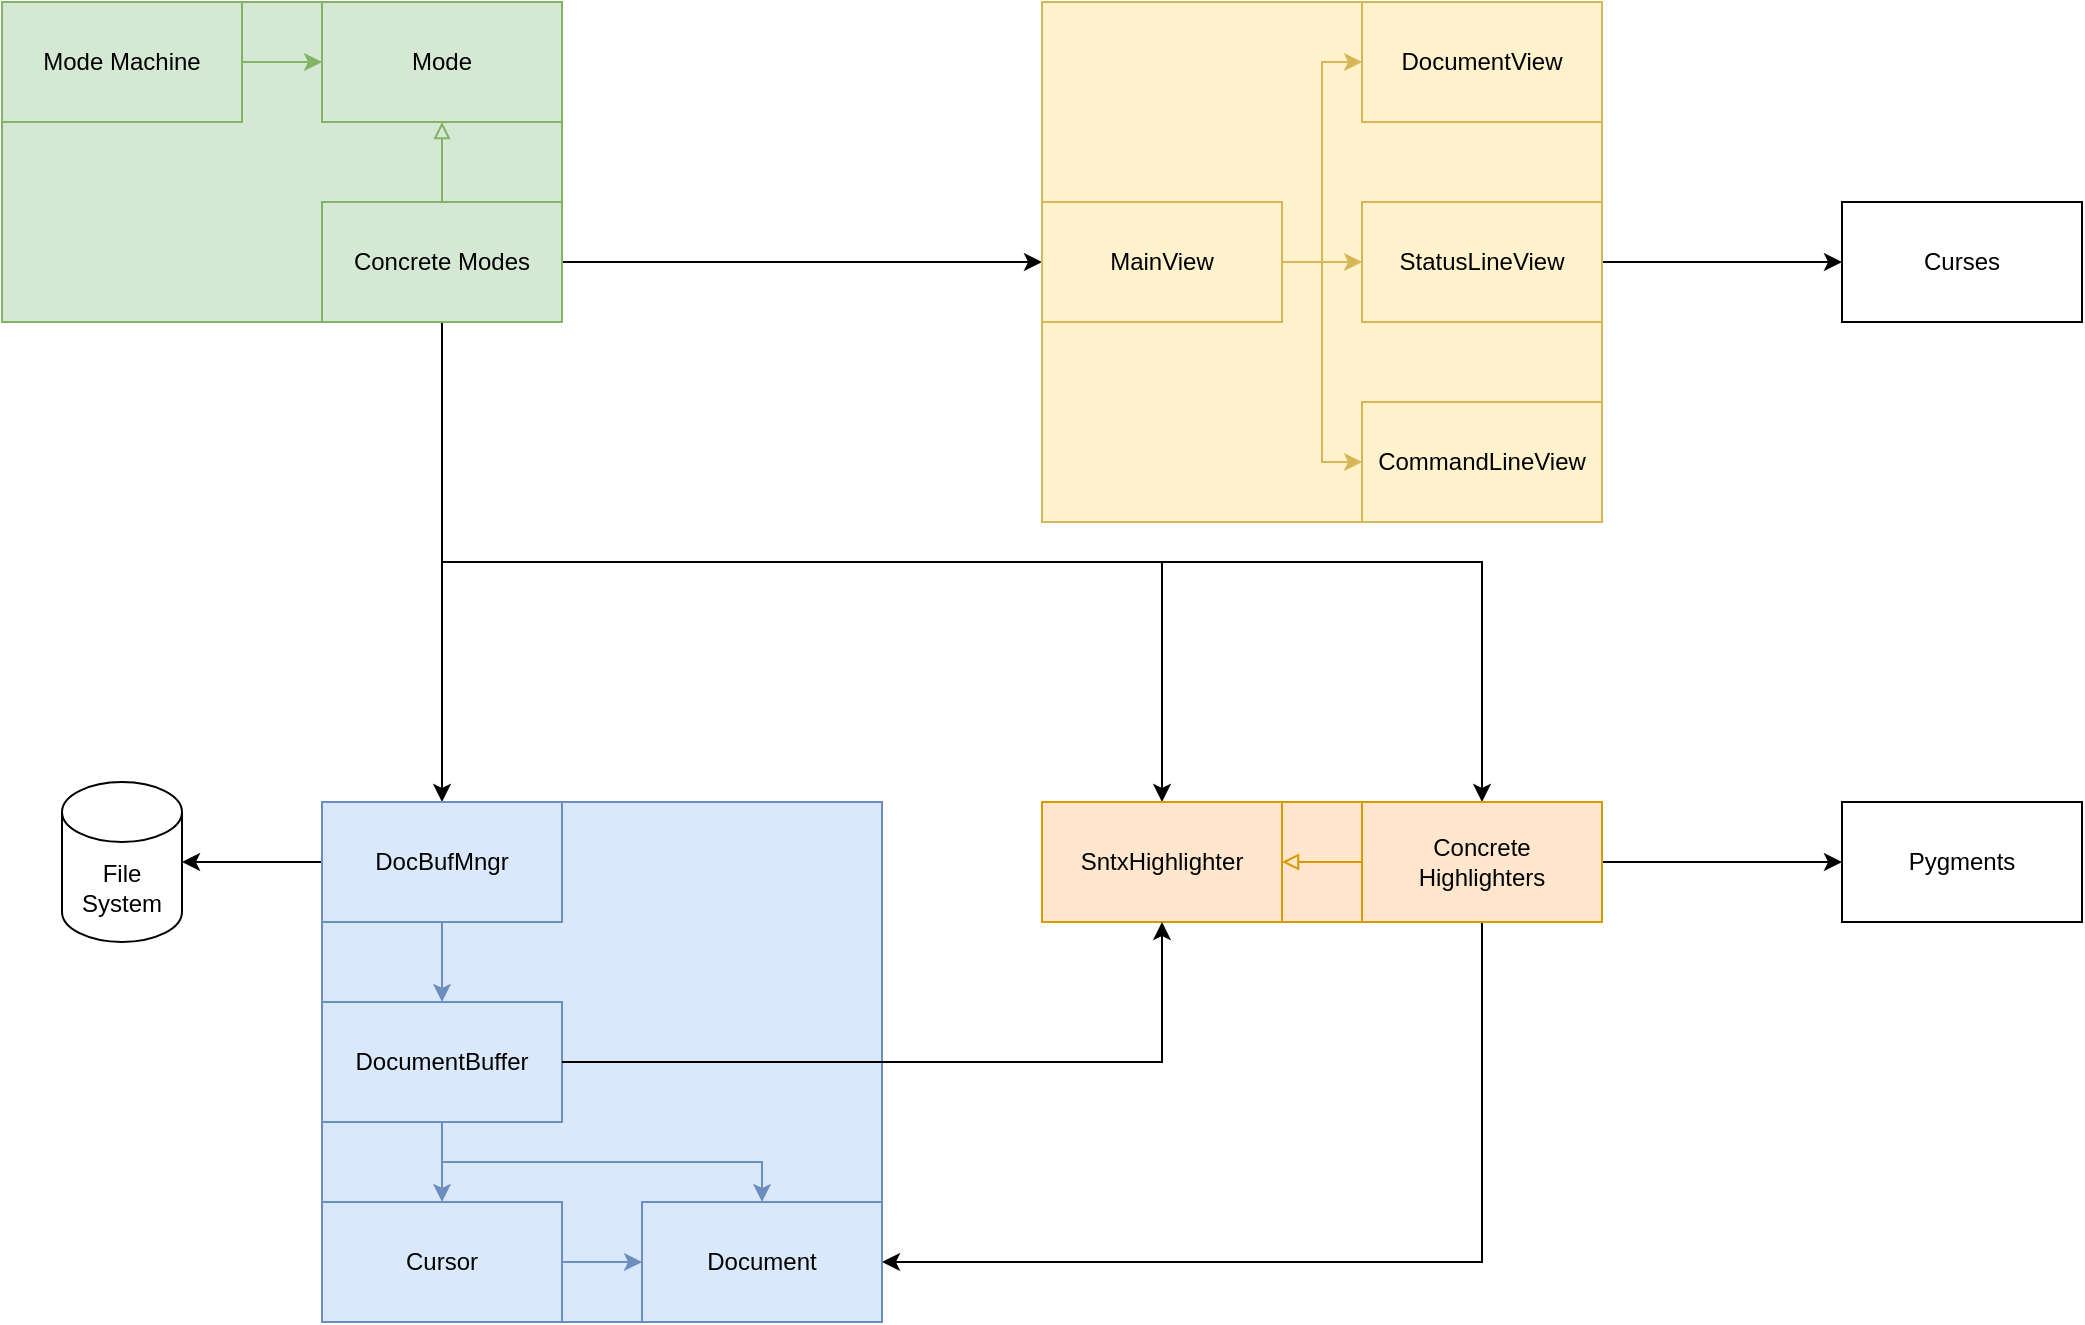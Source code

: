 <mxfile version="23.1.6" type="device">
  <diagram name="Page-1" id="WzpFvEnU4k75SJ9MHxZn">
    <mxGraphModel dx="1430" dy="764" grid="1" gridSize="10" guides="1" tooltips="1" connect="1" arrows="1" fold="1" page="1" pageScale="1" pageWidth="1169" pageHeight="827" background="none" math="0" shadow="0">
      <root>
        <mxCell id="0" />
        <mxCell id="1" parent="0" />
        <mxCell id="l4yFlIk3ZBA7E-oGTFRo-7" style="edgeStyle=orthogonalEdgeStyle;rounded=0;orthogonalLoop=1;jettySize=auto;html=1;exitX=1;exitY=0.5;exitDx=0;exitDy=0;" parent="1" source="l4yFlIk3ZBA7E-oGTFRo-5" target="l4yFlIk3ZBA7E-oGTFRo-2" edge="1">
          <mxGeometry relative="1" as="geometry" />
        </mxCell>
        <mxCell id="l4yFlIk3ZBA7E-oGTFRo-25" style="edgeStyle=orthogonalEdgeStyle;rounded=0;orthogonalLoop=1;jettySize=auto;html=1;exitX=0.5;exitY=1;exitDx=0;exitDy=0;entryX=0.5;entryY=0;entryDx=0;entryDy=0;" parent="1" source="l4yFlIk3ZBA7E-oGTFRo-5" target="l4yFlIk3ZBA7E-oGTFRo-14" edge="1">
          <mxGeometry relative="1" as="geometry" />
        </mxCell>
        <mxCell id="l4yFlIk3ZBA7E-oGTFRo-39" style="edgeStyle=orthogonalEdgeStyle;rounded=0;orthogonalLoop=1;jettySize=auto;html=1;exitX=0.5;exitY=1;exitDx=0;exitDy=0;entryX=0.5;entryY=0;entryDx=0;entryDy=0;" parent="1" source="l4yFlIk3ZBA7E-oGTFRo-5" target="l4yFlIk3ZBA7E-oGTFRo-23" edge="1">
          <mxGeometry relative="1" as="geometry" />
        </mxCell>
        <mxCell id="l4yFlIk3ZBA7E-oGTFRo-61" style="edgeStyle=orthogonalEdgeStyle;rounded=0;orthogonalLoop=1;jettySize=auto;html=1;exitX=0.5;exitY=1;exitDx=0;exitDy=0;entryX=0.5;entryY=0;entryDx=0;entryDy=0;" parent="1" source="l4yFlIk3ZBA7E-oGTFRo-5" target="l4yFlIk3ZBA7E-oGTFRo-26" edge="1">
          <mxGeometry relative="1" as="geometry" />
        </mxCell>
        <mxCell id="l4yFlIk3ZBA7E-oGTFRo-50" style="edgeStyle=orthogonalEdgeStyle;rounded=0;orthogonalLoop=1;jettySize=auto;html=1;exitX=1;exitY=0.5;exitDx=0;exitDy=0;" parent="1" source="l4yFlIk3ZBA7E-oGTFRo-26" target="l4yFlIk3ZBA7E-oGTFRo-49" edge="1">
          <mxGeometry relative="1" as="geometry" />
        </mxCell>
        <mxCell id="l4yFlIk3ZBA7E-oGTFRo-60" style="edgeStyle=orthogonalEdgeStyle;rounded=0;orthogonalLoop=1;jettySize=auto;html=1;exitX=0.5;exitY=1;exitDx=0;exitDy=0;entryX=1;entryY=0.5;entryDx=0;entryDy=0;" parent="1" source="l4yFlIk3ZBA7E-oGTFRo-26" target="l4yFlIk3ZBA7E-oGTFRo-19" edge="1">
          <mxGeometry relative="1" as="geometry" />
        </mxCell>
        <mxCell id="l4yFlIk3ZBA7E-oGTFRo-46" value="File System" style="shape=cylinder3;whiteSpace=wrap;html=1;boundedLbl=1;backgroundOutline=1;size=15;rounded=0;" parent="1" vertex="1">
          <mxGeometry x="70" y="430" width="60" height="80" as="geometry" />
        </mxCell>
        <mxCell id="l4yFlIk3ZBA7E-oGTFRo-47" style="edgeStyle=orthogonalEdgeStyle;rounded=0;orthogonalLoop=1;jettySize=auto;html=1;exitX=0;exitY=0.5;exitDx=0;exitDy=0;entryX=1;entryY=0.5;entryDx=0;entryDy=0;entryPerimeter=0;" parent="1" source="l4yFlIk3ZBA7E-oGTFRo-14" target="l4yFlIk3ZBA7E-oGTFRo-46" edge="1">
          <mxGeometry relative="1" as="geometry" />
        </mxCell>
        <mxCell id="l4yFlIk3ZBA7E-oGTFRo-49" value="Pygments" style="rounded=0;whiteSpace=wrap;html=1;" parent="1" vertex="1">
          <mxGeometry x="960" y="440" width="120" height="60" as="geometry" />
        </mxCell>
        <mxCell id="l4yFlIk3ZBA7E-oGTFRo-51" value="Curses" style="rounded=0;whiteSpace=wrap;html=1;" parent="1" vertex="1">
          <mxGeometry x="960" y="140" width="120" height="60" as="geometry" />
        </mxCell>
        <mxCell id="l4yFlIk3ZBA7E-oGTFRo-63" style="edgeStyle=orthogonalEdgeStyle;rounded=0;orthogonalLoop=1;jettySize=auto;html=1;exitX=1;exitY=0.5;exitDx=0;exitDy=0;entryX=0;entryY=0.5;entryDx=0;entryDy=0;" parent="1" source="l4yFlIk3ZBA7E-oGTFRo-10" target="l4yFlIk3ZBA7E-oGTFRo-51" edge="1">
          <mxGeometry relative="1" as="geometry" />
        </mxCell>
        <mxCell id="l4yFlIk3ZBA7E-oGTFRo-64" value="" style="group;fillColor=#d5e8d4;strokeColor=#82b366;" parent="1" vertex="1" connectable="0">
          <mxGeometry x="40" y="40" width="280" height="160" as="geometry" />
        </mxCell>
        <mxCell id="l4yFlIk3ZBA7E-oGTFRo-1" value="Mode Machine" style="rounded=0;whiteSpace=wrap;html=1;fillColor=#d5e8d4;strokeColor=#82b366;" parent="l4yFlIk3ZBA7E-oGTFRo-64" vertex="1">
          <mxGeometry width="120" height="60" as="geometry" />
        </mxCell>
        <mxCell id="l4yFlIk3ZBA7E-oGTFRo-3" value="Mode" style="rounded=0;whiteSpace=wrap;html=1;fillColor=#d5e8d4;strokeColor=#82b366;" parent="l4yFlIk3ZBA7E-oGTFRo-64" vertex="1">
          <mxGeometry x="160" width="120" height="60" as="geometry" />
        </mxCell>
        <mxCell id="l4yFlIk3ZBA7E-oGTFRo-4" style="edgeStyle=orthogonalEdgeStyle;rounded=0;orthogonalLoop=1;jettySize=auto;html=1;exitX=1;exitY=0.5;exitDx=0;exitDy=0;entryX=0;entryY=0.5;entryDx=0;entryDy=0;fillColor=#d5e8d4;strokeColor=#82b366;" parent="l4yFlIk3ZBA7E-oGTFRo-64" source="l4yFlIk3ZBA7E-oGTFRo-1" target="l4yFlIk3ZBA7E-oGTFRo-3" edge="1">
          <mxGeometry relative="1" as="geometry" />
        </mxCell>
        <mxCell id="l4yFlIk3ZBA7E-oGTFRo-6" style="edgeStyle=orthogonalEdgeStyle;rounded=0;orthogonalLoop=1;jettySize=auto;html=1;exitX=0.5;exitY=0;exitDx=0;exitDy=0;entryX=0.5;entryY=1;entryDx=0;entryDy=0;endArrow=block;endFill=0;fillColor=#d5e8d4;strokeColor=#82b366;" parent="l4yFlIk3ZBA7E-oGTFRo-64" source="l4yFlIk3ZBA7E-oGTFRo-5" target="l4yFlIk3ZBA7E-oGTFRo-3" edge="1">
          <mxGeometry relative="1" as="geometry" />
        </mxCell>
        <mxCell id="l4yFlIk3ZBA7E-oGTFRo-5" value="Concrete Modes" style="rounded=0;whiteSpace=wrap;html=1;fillColor=#d5e8d4;strokeColor=#82b366;" parent="l4yFlIk3ZBA7E-oGTFRo-64" vertex="1">
          <mxGeometry x="160" y="100" width="120" height="60" as="geometry" />
        </mxCell>
        <mxCell id="l4yFlIk3ZBA7E-oGTFRo-67" value="" style="group;fillColor=#fff2cc;strokeColor=#d6b656;" parent="1" vertex="1" connectable="0">
          <mxGeometry x="560" y="40" width="280" height="260" as="geometry" />
        </mxCell>
        <mxCell id="l4yFlIk3ZBA7E-oGTFRo-2" value="MainView" style="rounded=0;whiteSpace=wrap;html=1;fillColor=#fff2cc;strokeColor=#d6b656;container=0;" parent="l4yFlIk3ZBA7E-oGTFRo-67" vertex="1">
          <mxGeometry y="100" width="120" height="60" as="geometry" />
        </mxCell>
        <mxCell id="l4yFlIk3ZBA7E-oGTFRo-8" value="CommandLineView" style="rounded=0;whiteSpace=wrap;html=1;fillColor=#fff2cc;strokeColor=#d6b656;container=0;" parent="l4yFlIk3ZBA7E-oGTFRo-67" vertex="1">
          <mxGeometry x="160" y="200" width="120" height="60" as="geometry" />
        </mxCell>
        <mxCell id="l4yFlIk3ZBA7E-oGTFRo-12" style="edgeStyle=orthogonalEdgeStyle;rounded=0;orthogonalLoop=1;jettySize=auto;html=1;exitX=1;exitY=0.5;exitDx=0;exitDy=0;entryX=0;entryY=0.5;entryDx=0;entryDy=0;fillColor=#fff2cc;strokeColor=#d6b656;" parent="l4yFlIk3ZBA7E-oGTFRo-67" source="l4yFlIk3ZBA7E-oGTFRo-2" target="l4yFlIk3ZBA7E-oGTFRo-8" edge="1">
          <mxGeometry relative="1" as="geometry">
            <mxPoint x="160" y="220" as="targetPoint" />
          </mxGeometry>
        </mxCell>
        <mxCell id="l4yFlIk3ZBA7E-oGTFRo-9" value="DocumentView" style="rounded=0;whiteSpace=wrap;html=1;fillColor=#fff2cc;strokeColor=#d6b656;container=0;" parent="l4yFlIk3ZBA7E-oGTFRo-67" vertex="1">
          <mxGeometry x="160" width="120" height="60" as="geometry" />
        </mxCell>
        <mxCell id="l4yFlIk3ZBA7E-oGTFRo-13" style="edgeStyle=orthogonalEdgeStyle;rounded=0;orthogonalLoop=1;jettySize=auto;html=1;exitX=1;exitY=0.5;exitDx=0;exitDy=0;entryX=0;entryY=0.5;entryDx=0;entryDy=0;fillColor=#fff2cc;strokeColor=#d6b656;" parent="l4yFlIk3ZBA7E-oGTFRo-67" source="l4yFlIk3ZBA7E-oGTFRo-2" target="l4yFlIk3ZBA7E-oGTFRo-9" edge="1">
          <mxGeometry relative="1" as="geometry">
            <mxPoint x="160" y="30" as="targetPoint" />
          </mxGeometry>
        </mxCell>
        <mxCell id="l4yFlIk3ZBA7E-oGTFRo-10" value="StatusLineView" style="rounded=0;whiteSpace=wrap;html=1;fillColor=#fff2cc;strokeColor=#d6b656;container=0;" parent="l4yFlIk3ZBA7E-oGTFRo-67" vertex="1">
          <mxGeometry x="160" y="100" width="120" height="60" as="geometry" />
        </mxCell>
        <mxCell id="l4yFlIk3ZBA7E-oGTFRo-11" style="edgeStyle=orthogonalEdgeStyle;rounded=0;orthogonalLoop=1;jettySize=auto;html=1;exitX=1;exitY=0.5;exitDx=0;exitDy=0;entryX=0;entryY=0.5;entryDx=0;entryDy=0;fillColor=#fff2cc;strokeColor=#d6b656;" parent="l4yFlIk3ZBA7E-oGTFRo-67" source="l4yFlIk3ZBA7E-oGTFRo-2" target="l4yFlIk3ZBA7E-oGTFRo-10" edge="1">
          <mxGeometry relative="1" as="geometry" />
        </mxCell>
        <mxCell id="l4yFlIk3ZBA7E-oGTFRo-68" value="" style="group;fillColor=#ffe6cc;strokeColor=#d79b00;" parent="1" vertex="1" connectable="0">
          <mxGeometry x="560" y="440" width="280" height="60" as="geometry" />
        </mxCell>
        <mxCell id="l4yFlIk3ZBA7E-oGTFRo-23" value="SntxHighlighter" style="rounded=0;whiteSpace=wrap;html=1;fillColor=#ffe6cc;strokeColor=#d79b00;container=0;" parent="l4yFlIk3ZBA7E-oGTFRo-68" vertex="1">
          <mxGeometry width="120" height="60" as="geometry" />
        </mxCell>
        <mxCell id="l4yFlIk3ZBA7E-oGTFRo-31" style="edgeStyle=orthogonalEdgeStyle;rounded=0;orthogonalLoop=1;jettySize=auto;html=1;exitX=0;exitY=0.5;exitDx=0;exitDy=0;entryX=1;entryY=0.5;entryDx=0;entryDy=0;endArrow=block;endFill=0;fillColor=#ffe6cc;strokeColor=#d79b00;" parent="l4yFlIk3ZBA7E-oGTFRo-68" source="l4yFlIk3ZBA7E-oGTFRo-26" target="l4yFlIk3ZBA7E-oGTFRo-23" edge="1">
          <mxGeometry relative="1" as="geometry" />
        </mxCell>
        <mxCell id="l4yFlIk3ZBA7E-oGTFRo-26" value="Concrete&lt;br&gt;Highlighters" style="rounded=0;whiteSpace=wrap;html=1;fillColor=#ffe6cc;strokeColor=#d79b00;container=0;" parent="l4yFlIk3ZBA7E-oGTFRo-68" vertex="1">
          <mxGeometry x="160" width="120" height="60" as="geometry" />
        </mxCell>
        <mxCell id="l4yFlIk3ZBA7E-oGTFRo-69" value="" style="group;fillColor=#dae8fc;strokeColor=#6c8ebf;perimeterSpacing=6;" parent="1" vertex="1" connectable="0">
          <mxGeometry x="200" y="440" width="280" height="260" as="geometry" />
        </mxCell>
        <mxCell id="l4yFlIk3ZBA7E-oGTFRo-19" value="Document" style="rounded=0;whiteSpace=wrap;html=1;fillColor=#dae8fc;strokeColor=#6c8ebf;container=0;" parent="l4yFlIk3ZBA7E-oGTFRo-69" vertex="1">
          <mxGeometry x="160" y="200" width="120" height="60" as="geometry" />
        </mxCell>
        <mxCell id="l4yFlIk3ZBA7E-oGTFRo-20" value="Cursor" style="rounded=0;whiteSpace=wrap;html=1;fillColor=#dae8fc;strokeColor=#6c8ebf;container=0;" parent="l4yFlIk3ZBA7E-oGTFRo-69" vertex="1">
          <mxGeometry y="200" width="120" height="60" as="geometry" />
        </mxCell>
        <mxCell id="l4yFlIk3ZBA7E-oGTFRo-14" value="DocBufMngr" style="rounded=0;whiteSpace=wrap;html=1;fillColor=#dae8fc;strokeColor=#6c8ebf;container=0;" parent="l4yFlIk3ZBA7E-oGTFRo-69" vertex="1">
          <mxGeometry width="120" height="60" as="geometry" />
        </mxCell>
        <mxCell id="l4yFlIk3ZBA7E-oGTFRo-17" value="DocumentBuffer" style="rounded=0;whiteSpace=wrap;html=1;fillColor=#dae8fc;strokeColor=#6c8ebf;container=0;" parent="l4yFlIk3ZBA7E-oGTFRo-69" vertex="1">
          <mxGeometry y="100" width="120" height="60" as="geometry" />
        </mxCell>
        <mxCell id="l4yFlIk3ZBA7E-oGTFRo-41" style="edgeStyle=orthogonalEdgeStyle;rounded=0;orthogonalLoop=1;jettySize=auto;html=1;exitX=1;exitY=0.5;exitDx=0;exitDy=0;entryX=0;entryY=0.5;entryDx=0;entryDy=0;fillColor=#dae8fc;strokeColor=#6c8ebf;" parent="l4yFlIk3ZBA7E-oGTFRo-69" source="l4yFlIk3ZBA7E-oGTFRo-20" target="l4yFlIk3ZBA7E-oGTFRo-19" edge="1">
          <mxGeometry relative="1" as="geometry" />
        </mxCell>
        <mxCell id="l4yFlIk3ZBA7E-oGTFRo-21" style="edgeStyle=orthogonalEdgeStyle;rounded=0;orthogonalLoop=1;jettySize=auto;html=1;exitX=0.5;exitY=1;exitDx=0;exitDy=0;fillColor=#dae8fc;strokeColor=#6c8ebf;" parent="l4yFlIk3ZBA7E-oGTFRo-69" source="l4yFlIk3ZBA7E-oGTFRo-17" target="l4yFlIk3ZBA7E-oGTFRo-19" edge="1">
          <mxGeometry relative="1" as="geometry" />
        </mxCell>
        <mxCell id="l4yFlIk3ZBA7E-oGTFRo-40" style="edgeStyle=orthogonalEdgeStyle;rounded=0;orthogonalLoop=1;jettySize=auto;html=1;exitX=0.5;exitY=1;exitDx=0;exitDy=0;entryX=0.5;entryY=0;entryDx=0;entryDy=0;fillColor=#dae8fc;strokeColor=#6c8ebf;" parent="l4yFlIk3ZBA7E-oGTFRo-69" source="l4yFlIk3ZBA7E-oGTFRo-17" target="l4yFlIk3ZBA7E-oGTFRo-20" edge="1">
          <mxGeometry relative="1" as="geometry" />
        </mxCell>
        <mxCell id="l4yFlIk3ZBA7E-oGTFRo-24" style="edgeStyle=orthogonalEdgeStyle;rounded=0;orthogonalLoop=1;jettySize=auto;html=1;exitX=0.5;exitY=1;exitDx=0;exitDy=0;fillColor=#dae8fc;strokeColor=#6c8ebf;" parent="l4yFlIk3ZBA7E-oGTFRo-69" source="l4yFlIk3ZBA7E-oGTFRo-14" target="l4yFlIk3ZBA7E-oGTFRo-17" edge="1">
          <mxGeometry relative="1" as="geometry" />
        </mxCell>
        <mxCell id="l4yFlIk3ZBA7E-oGTFRo-27" style="edgeStyle=orthogonalEdgeStyle;rounded=0;orthogonalLoop=1;jettySize=auto;html=1;" parent="1" source="l4yFlIk3ZBA7E-oGTFRo-17" target="l4yFlIk3ZBA7E-oGTFRo-23" edge="1">
          <mxGeometry relative="1" as="geometry">
            <mxPoint x="550" y="570" as="sourcePoint" />
          </mxGeometry>
        </mxCell>
      </root>
    </mxGraphModel>
  </diagram>
</mxfile>
